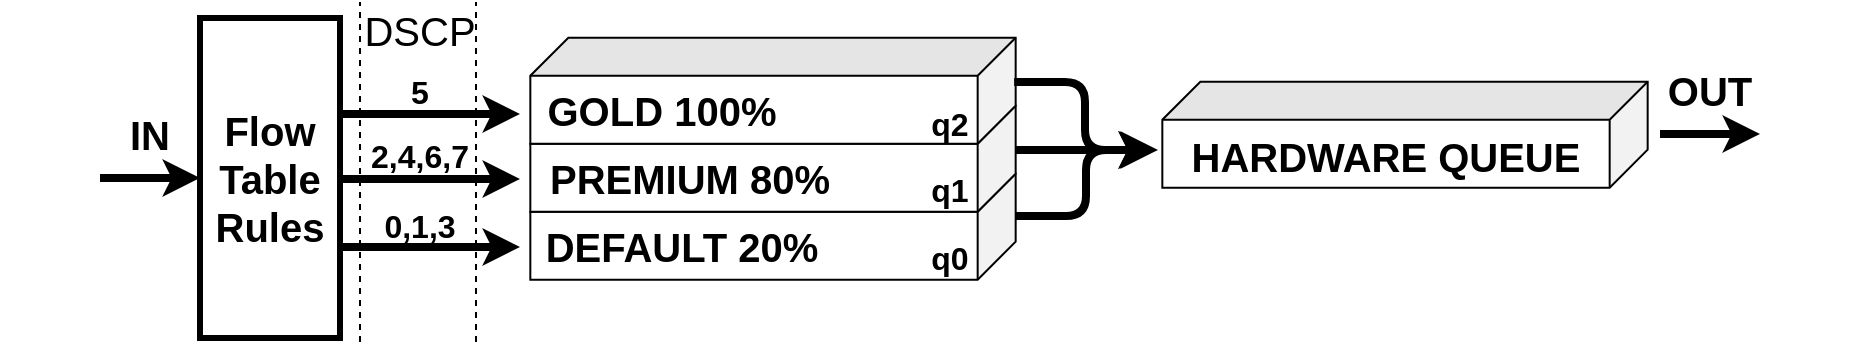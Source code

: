 <mxfile version="12.6.2" type="device"><diagram id="Xz6f5M4PaSmcGhWI5Cst" name="Page-1"><mxGraphModel dx="1695" dy="468" grid="1" gridSize="10" guides="1" tooltips="1" connect="1" arrows="1" fold="1" page="1" pageScale="1" pageWidth="827" pageHeight="1169" math="0" shadow="0"><root><mxCell id="0"/><mxCell id="1" parent="0"/><mxCell id="G9GxpqRybRpxs0jMTALw-19" value="" style="edgeStyle=elbowEdgeStyle;endArrow=classic;html=1;strokeWidth=4;exitX=0.418;exitY=0.065;exitDx=0;exitDy=0;exitPerimeter=0;" edge="1" parent="1" source="G9GxpqRybRpxs0jMTALw-2"><mxGeometry width="50" height="50" relative="1" as="geometry"><mxPoint x="510" y="411" as="sourcePoint"/><mxPoint x="579" y="411" as="targetPoint"/><Array as="points"><mxPoint x="529" y="406"/></Array></mxGeometry></mxCell><mxCell id="zJqb6I87onnErl8RiuXk-11" value="5" style="text;html=1;strokeColor=none;fillColor=none;align=center;verticalAlign=middle;whiteSpace=wrap;rounded=0;fontStyle=1;fontSize=16;" parent="1" vertex="1"><mxGeometry x="190" y="372" width="40" height="20" as="geometry"/></mxCell><mxCell id="zJqb6I87onnErl8RiuXk-13" value="2,4,6,7" style="text;html=1;strokeColor=none;fillColor=none;align=center;verticalAlign=middle;whiteSpace=wrap;rounded=0;fontStyle=1;fontSize=16;" parent="1" vertex="1"><mxGeometry x="190" y="404" width="40" height="20" as="geometry"/></mxCell><mxCell id="zJqb6I87onnErl8RiuXk-14" value="0,1,3" style="text;html=1;strokeColor=none;fillColor=none;align=center;verticalAlign=middle;whiteSpace=wrap;rounded=0;fontStyle=1;fontSize=16;" parent="1" vertex="1"><mxGeometry x="190" y="439" width="40" height="20" as="geometry"/></mxCell><mxCell id="zJqb6I87onnErl8RiuXk-18" value="&lt;div style=&quot;font-size: 20px;&quot;&gt;Flow&lt;/div&gt;&lt;div style=&quot;font-size: 20px;&quot;&gt;Table&lt;/div&gt;&lt;div style=&quot;font-size: 20px;&quot;&gt;Rules&lt;br style=&quot;font-size: 20px;&quot;&gt;&lt;/div&gt;" style="text;html=1;strokeColor=#000000;fillColor=none;align=center;verticalAlign=middle;whiteSpace=wrap;rounded=0;fontStyle=1;fontSize=20;strokeWidth=3;" parent="1" vertex="1"><mxGeometry x="100" y="345" width="70" height="160" as="geometry"/></mxCell><mxCell id="zJqb6I87onnErl8RiuXk-19" value="DSCP" style="text;html=1;strokeColor=none;fillColor=none;align=center;verticalAlign=middle;whiteSpace=wrap;rounded=0;fontSize=20;" parent="1" vertex="1"><mxGeometry x="190" y="341" width="40" height="20" as="geometry"/></mxCell><mxCell id="zJqb6I87onnErl8RiuXk-20" value="" style="endArrow=none;dashed=1;html=1;fontSize=12;" parent="1" edge="1"><mxGeometry width="50" height="50" relative="1" as="geometry"><mxPoint x="180" y="507" as="sourcePoint"/><mxPoint x="180" y="337" as="targetPoint"/></mxGeometry></mxCell><mxCell id="zJqb6I87onnErl8RiuXk-21" value="" style="endArrow=none;dashed=1;html=1;fontSize=12;" parent="1" edge="1"><mxGeometry width="50" height="50" relative="1" as="geometry"><mxPoint x="238" y="507" as="sourcePoint"/><mxPoint x="238" y="337" as="targetPoint"/></mxGeometry></mxCell><mxCell id="G9GxpqRybRpxs0jMTALw-1" value="" style="shape=cube;whiteSpace=wrap;html=1;boundedLbl=1;backgroundOutline=1;darkOpacity=0.05;darkOpacity2=0.1;size=19;rotation=90;" vertex="1" parent="1"><mxGeometry x="360" y="328.0" width="53" height="242.67" as="geometry"/></mxCell><mxCell id="G9GxpqRybRpxs0jMTALw-2" value="" style="shape=cube;whiteSpace=wrap;html=1;boundedLbl=1;backgroundOutline=1;darkOpacity=0.05;darkOpacity2=0.1;size=19;rotation=90;" vertex="1" parent="1"><mxGeometry x="360" y="294.0" width="53" height="242.67" as="geometry"/></mxCell><mxCell id="G9GxpqRybRpxs0jMTALw-3" value="" style="shape=cube;whiteSpace=wrap;html=1;boundedLbl=1;backgroundOutline=1;darkOpacity=0.05;darkOpacity2=0.1;size=19;rotation=90;" vertex="1" parent="1"><mxGeometry x="360" y="260" width="53" height="242.67" as="geometry"/></mxCell><mxCell id="zJqb6I87onnErl8RiuXk-1" value="&lt;div style=&quot;font-size: 20px&quot;&gt;GOLD 100%&lt;/div&gt;" style="text;html=1;strokeColor=none;fillColor=none;align=center;verticalAlign=middle;whiteSpace=wrap;rounded=0;fontSize=20;fontStyle=1;strokeWidth=3;" parent="1" vertex="1"><mxGeometry x="270" y="371.16" width="121.5" height="40" as="geometry"/></mxCell><mxCell id="zJqb6I87onnErl8RiuXk-2" value="&lt;div style=&quot;font-size: 20px&quot;&gt;PREMIUM 80%&lt;/div&gt;" style="text;html=1;strokeColor=none;fillColor=none;align=center;verticalAlign=middle;whiteSpace=wrap;rounded=0;fontStyle=1;fontSize=20;strokeWidth=3;" parent="1" vertex="1"><mxGeometry x="269" y="405.16" width="151.5" height="40" as="geometry"/></mxCell><mxCell id="zJqb6I87onnErl8RiuXk-3" value="&lt;div style=&quot;font-size: 20px&quot;&gt;DEFAULT 20%&lt;br style=&quot;font-size: 20px&quot;&gt;&lt;/div&gt;" style="text;html=1;strokeColor=none;fillColor=none;align=center;verticalAlign=middle;whiteSpace=wrap;rounded=0;fontStyle=1;fontSize=20;strokeWidth=3;" parent="1" vertex="1"><mxGeometry x="270" y="438.83" width="141.5" height="40" as="geometry"/></mxCell><mxCell id="G9GxpqRybRpxs0jMTALw-9" value="q1" style="text;html=1;strokeColor=none;fillColor=none;align=center;verticalAlign=middle;whiteSpace=wrap;rounded=0;fontSize=16;fontStyle=1;strokeWidth=3;" vertex="1" parent="1"><mxGeometry x="400" y="411" width="150" height="40" as="geometry"/></mxCell><mxCell id="G9GxpqRybRpxs0jMTALw-10" value="q2" style="text;html=1;strokeColor=none;fillColor=none;align=center;verticalAlign=middle;whiteSpace=wrap;rounded=0;fontSize=16;fontStyle=1;strokeWidth=3;" vertex="1" parent="1"><mxGeometry x="400" y="378.0" width="150" height="40" as="geometry"/></mxCell><mxCell id="G9GxpqRybRpxs0jMTALw-14" value="" style="shape=cube;whiteSpace=wrap;html=1;boundedLbl=1;backgroundOutline=1;darkOpacity=0.05;darkOpacity2=0.1;size=19;rotation=90;" vertex="1" parent="1"><mxGeometry x="676" y="282.0" width="53" height="242.67" as="geometry"/></mxCell><mxCell id="zJqb6I87onnErl8RiuXk-7" value="HARDWARE QUEUE" style="text;html=1;strokeColor=none;fillColor=none;align=center;verticalAlign=middle;whiteSpace=wrap;rounded=0;fontStyle=1;fontSize=20;strokeWidth=3;" parent="1" vertex="1"><mxGeometry x="585" y="394" width="216" height="40" as="geometry"/></mxCell><mxCell id="G9GxpqRybRpxs0jMTALw-15" value="" style="edgeStyle=elbowEdgeStyle;endArrow=classic;html=1;strokeWidth=4;exitX=0.418;exitY=-0.001;exitDx=0;exitDy=0;exitPerimeter=0;" edge="1" parent="1"><mxGeometry width="50" height="50" relative="1" as="geometry"><mxPoint x="507.078" y="376.989" as="sourcePoint"/><mxPoint x="578" y="411" as="targetPoint"/></mxGeometry></mxCell><mxCell id="G9GxpqRybRpxs0jMTALw-18" value="" style="edgeStyle=elbowEdgeStyle;endArrow=classic;html=1;strokeWidth=4;verticalAlign=middle;" edge="1" parent="1"><mxGeometry width="50" height="50" relative="1" as="geometry"><mxPoint x="508" y="444" as="sourcePoint"/><mxPoint x="578" y="411" as="targetPoint"/></mxGeometry></mxCell><mxCell id="G9GxpqRybRpxs0jMTALw-8" value="q0" style="text;html=1;strokeColor=none;fillColor=none;align=center;verticalAlign=middle;whiteSpace=wrap;rounded=0;fontSize=16;fontStyle=1;strokeWidth=3;" vertex="1" parent="1"><mxGeometry x="400" y="445" width="150" height="40" as="geometry"/></mxCell><mxCell id="G9GxpqRybRpxs0jMTALw-22" value="" style="edgeStyle=segmentEdgeStyle;endArrow=classic;html=1;strokeWidth=4;" edge="1" parent="1"><mxGeometry width="50" height="50" relative="1" as="geometry"><mxPoint x="170" y="393" as="sourcePoint"/><mxPoint x="260" y="393" as="targetPoint"/></mxGeometry></mxCell><mxCell id="G9GxpqRybRpxs0jMTALw-24" value="" style="edgeStyle=segmentEdgeStyle;endArrow=classic;html=1;strokeWidth=4;" edge="1" parent="1"><mxGeometry width="50" height="50" relative="1" as="geometry"><mxPoint x="170" y="425.5" as="sourcePoint"/><mxPoint x="260" y="425.5" as="targetPoint"/></mxGeometry></mxCell><mxCell id="G9GxpqRybRpxs0jMTALw-25" value="" style="edgeStyle=segmentEdgeStyle;endArrow=classic;html=1;strokeWidth=4;" edge="1" parent="1"><mxGeometry width="50" height="50" relative="1" as="geometry"><mxPoint x="170" y="459.5" as="sourcePoint"/><mxPoint x="260" y="459.5" as="targetPoint"/></mxGeometry></mxCell><mxCell id="G9GxpqRybRpxs0jMTALw-27" value="" style="edgeStyle=segmentEdgeStyle;endArrow=classic;html=1;strokeWidth=4;" edge="1" parent="1"><mxGeometry width="50" height="50" relative="1" as="geometry"><mxPoint x="50" y="425" as="sourcePoint"/><mxPoint x="100" y="425.34" as="targetPoint"/></mxGeometry></mxCell><mxCell id="G9GxpqRybRpxs0jMTALw-28" value="IN" style="text;html=1;strokeColor=none;fillColor=none;align=center;verticalAlign=middle;whiteSpace=wrap;rounded=0;fontStyle=1;fontSize=20;strokeWidth=3;" vertex="1" parent="1"><mxGeometry y="394" width="150" height="18" as="geometry"/></mxCell><mxCell id="G9GxpqRybRpxs0jMTALw-33" style="edgeStyle=elbowEdgeStyle;rounded=0;orthogonalLoop=1;jettySize=auto;html=1;exitX=0.5;exitY=0;exitDx=0;exitDy=0;strokeWidth=4;fontSize=16;" edge="1" parent="1" source="G9GxpqRybRpxs0jMTALw-28" target="G9GxpqRybRpxs0jMTALw-28"><mxGeometry relative="1" as="geometry"/></mxCell><mxCell id="G9GxpqRybRpxs0jMTALw-34" value="" style="edgeStyle=segmentEdgeStyle;endArrow=classic;html=1;strokeWidth=4;" edge="1" parent="1"><mxGeometry width="50" height="50" relative="1" as="geometry"><mxPoint x="830" y="403" as="sourcePoint"/><mxPoint x="880" y="403" as="targetPoint"/></mxGeometry></mxCell><mxCell id="G9GxpqRybRpxs0jMTALw-35" value="OUT" style="text;html=1;strokeColor=none;fillColor=none;align=center;verticalAlign=middle;whiteSpace=wrap;rounded=0;fontStyle=1;fontSize=20;strokeWidth=3;" vertex="1" parent="1"><mxGeometry x="780" y="372" width="150" height="18" as="geometry"/></mxCell></root></mxGraphModel></diagram></mxfile>
